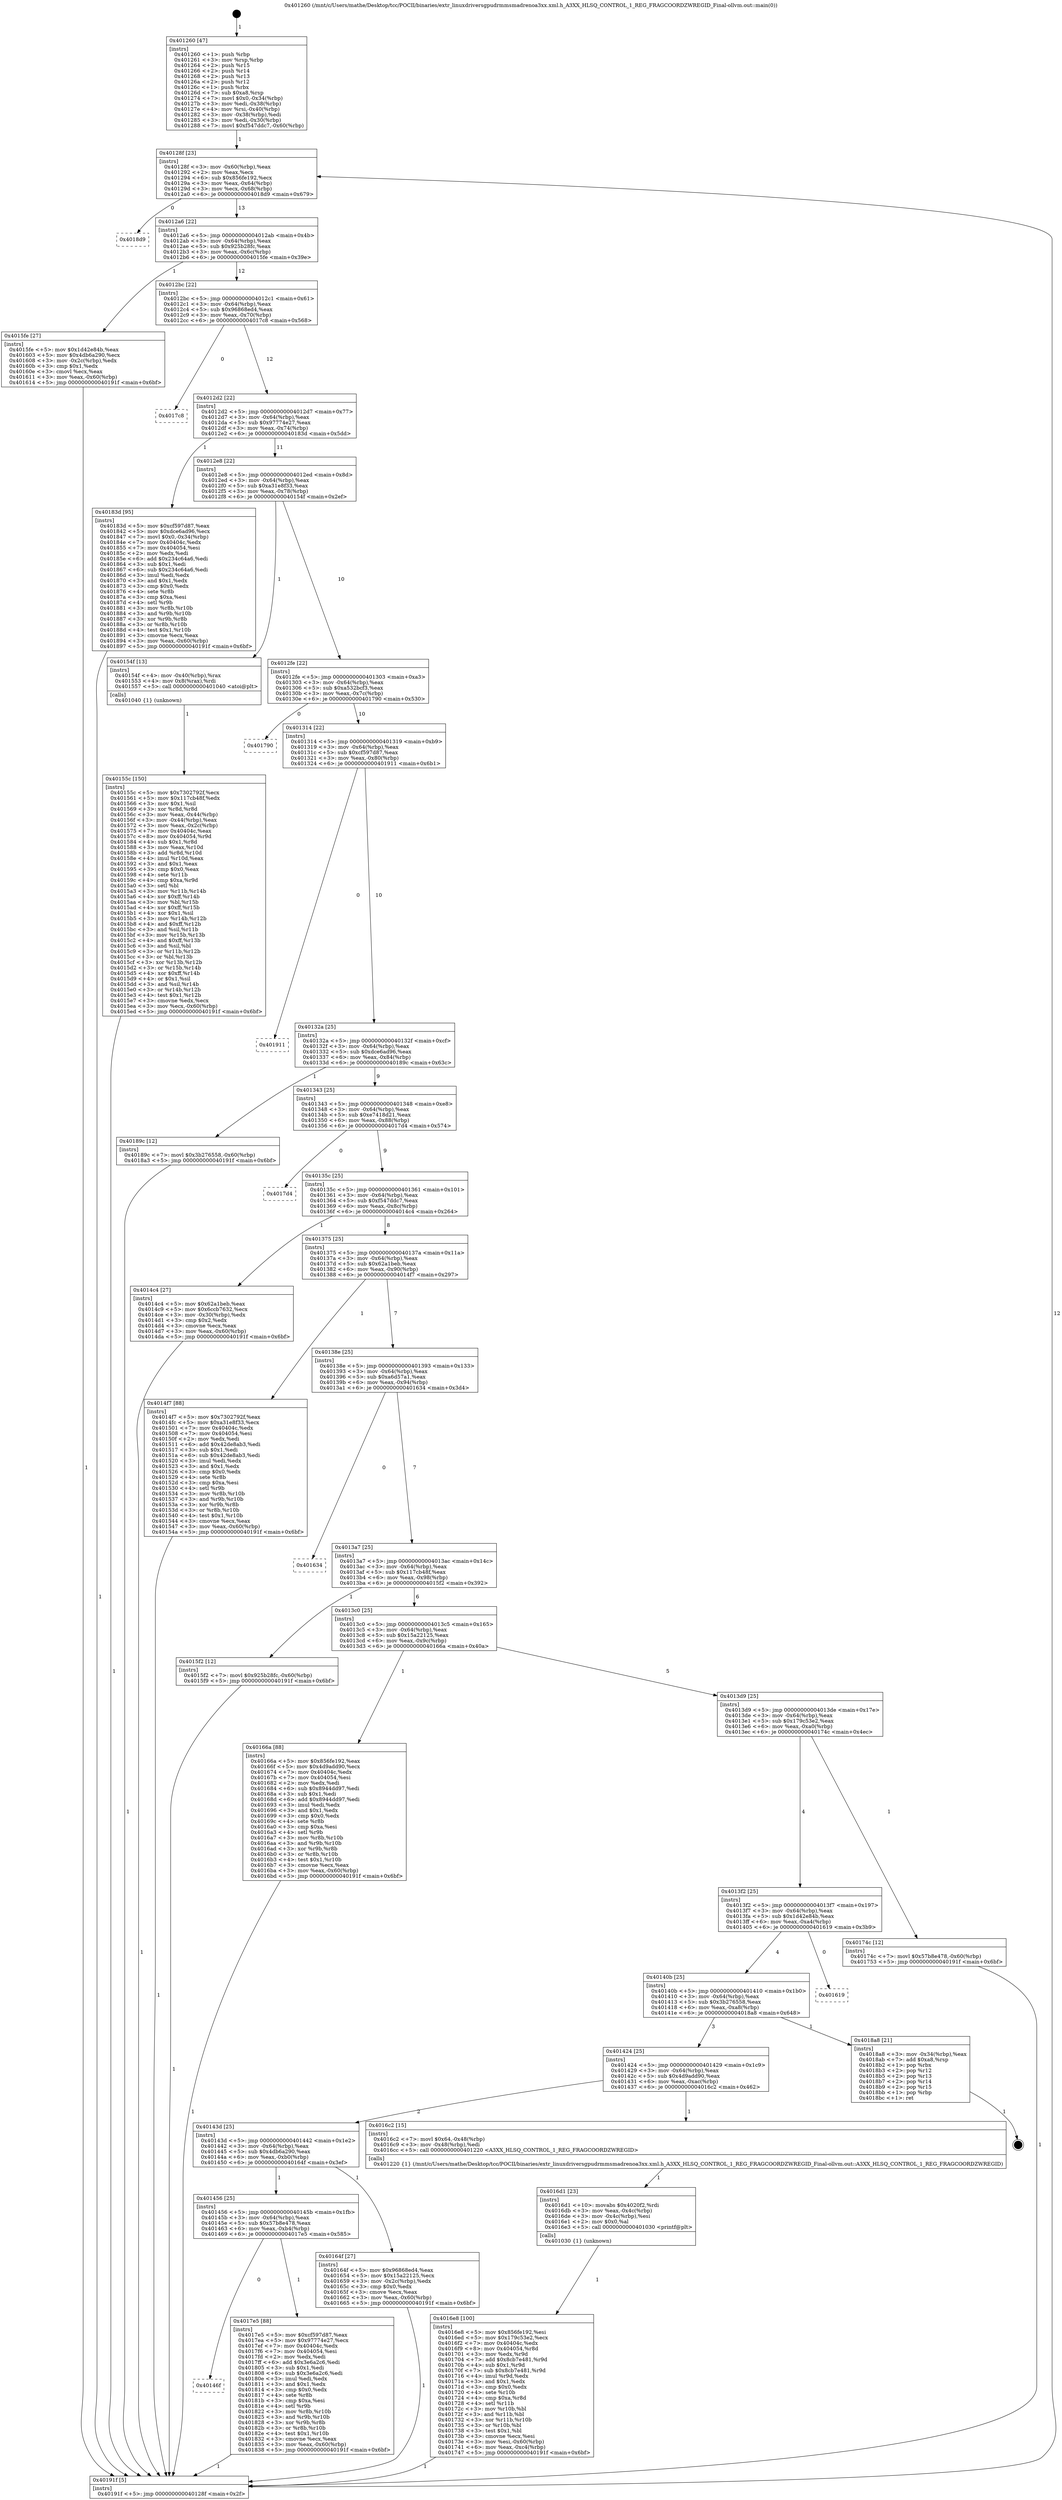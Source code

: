 digraph "0x401260" {
  label = "0x401260 (/mnt/c/Users/mathe/Desktop/tcc/POCII/binaries/extr_linuxdriversgpudrmmsmadrenoa3xx.xml.h_A3XX_HLSQ_CONTROL_1_REG_FRAGCOORDZWREGID_Final-ollvm.out::main(0))"
  labelloc = "t"
  node[shape=record]

  Entry [label="",width=0.3,height=0.3,shape=circle,fillcolor=black,style=filled]
  "0x40128f" [label="{
     0x40128f [23]\l
     | [instrs]\l
     &nbsp;&nbsp;0x40128f \<+3\>: mov -0x60(%rbp),%eax\l
     &nbsp;&nbsp;0x401292 \<+2\>: mov %eax,%ecx\l
     &nbsp;&nbsp;0x401294 \<+6\>: sub $0x856fe192,%ecx\l
     &nbsp;&nbsp;0x40129a \<+3\>: mov %eax,-0x64(%rbp)\l
     &nbsp;&nbsp;0x40129d \<+3\>: mov %ecx,-0x68(%rbp)\l
     &nbsp;&nbsp;0x4012a0 \<+6\>: je 00000000004018d9 \<main+0x679\>\l
  }"]
  "0x4018d9" [label="{
     0x4018d9\l
  }", style=dashed]
  "0x4012a6" [label="{
     0x4012a6 [22]\l
     | [instrs]\l
     &nbsp;&nbsp;0x4012a6 \<+5\>: jmp 00000000004012ab \<main+0x4b\>\l
     &nbsp;&nbsp;0x4012ab \<+3\>: mov -0x64(%rbp),%eax\l
     &nbsp;&nbsp;0x4012ae \<+5\>: sub $0x925b28fc,%eax\l
     &nbsp;&nbsp;0x4012b3 \<+3\>: mov %eax,-0x6c(%rbp)\l
     &nbsp;&nbsp;0x4012b6 \<+6\>: je 00000000004015fe \<main+0x39e\>\l
  }"]
  Exit [label="",width=0.3,height=0.3,shape=circle,fillcolor=black,style=filled,peripheries=2]
  "0x4015fe" [label="{
     0x4015fe [27]\l
     | [instrs]\l
     &nbsp;&nbsp;0x4015fe \<+5\>: mov $0x1d42e84b,%eax\l
     &nbsp;&nbsp;0x401603 \<+5\>: mov $0x4db6a290,%ecx\l
     &nbsp;&nbsp;0x401608 \<+3\>: mov -0x2c(%rbp),%edx\l
     &nbsp;&nbsp;0x40160b \<+3\>: cmp $0x1,%edx\l
     &nbsp;&nbsp;0x40160e \<+3\>: cmovl %ecx,%eax\l
     &nbsp;&nbsp;0x401611 \<+3\>: mov %eax,-0x60(%rbp)\l
     &nbsp;&nbsp;0x401614 \<+5\>: jmp 000000000040191f \<main+0x6bf\>\l
  }"]
  "0x4012bc" [label="{
     0x4012bc [22]\l
     | [instrs]\l
     &nbsp;&nbsp;0x4012bc \<+5\>: jmp 00000000004012c1 \<main+0x61\>\l
     &nbsp;&nbsp;0x4012c1 \<+3\>: mov -0x64(%rbp),%eax\l
     &nbsp;&nbsp;0x4012c4 \<+5\>: sub $0x96868ed4,%eax\l
     &nbsp;&nbsp;0x4012c9 \<+3\>: mov %eax,-0x70(%rbp)\l
     &nbsp;&nbsp;0x4012cc \<+6\>: je 00000000004017c8 \<main+0x568\>\l
  }"]
  "0x40146f" [label="{
     0x40146f\l
  }", style=dashed]
  "0x4017c8" [label="{
     0x4017c8\l
  }", style=dashed]
  "0x4012d2" [label="{
     0x4012d2 [22]\l
     | [instrs]\l
     &nbsp;&nbsp;0x4012d2 \<+5\>: jmp 00000000004012d7 \<main+0x77\>\l
     &nbsp;&nbsp;0x4012d7 \<+3\>: mov -0x64(%rbp),%eax\l
     &nbsp;&nbsp;0x4012da \<+5\>: sub $0x97774e27,%eax\l
     &nbsp;&nbsp;0x4012df \<+3\>: mov %eax,-0x74(%rbp)\l
     &nbsp;&nbsp;0x4012e2 \<+6\>: je 000000000040183d \<main+0x5dd\>\l
  }"]
  "0x4017e5" [label="{
     0x4017e5 [88]\l
     | [instrs]\l
     &nbsp;&nbsp;0x4017e5 \<+5\>: mov $0xcf597d87,%eax\l
     &nbsp;&nbsp;0x4017ea \<+5\>: mov $0x97774e27,%ecx\l
     &nbsp;&nbsp;0x4017ef \<+7\>: mov 0x40404c,%edx\l
     &nbsp;&nbsp;0x4017f6 \<+7\>: mov 0x404054,%esi\l
     &nbsp;&nbsp;0x4017fd \<+2\>: mov %edx,%edi\l
     &nbsp;&nbsp;0x4017ff \<+6\>: add $0x3e6a2c6,%edi\l
     &nbsp;&nbsp;0x401805 \<+3\>: sub $0x1,%edi\l
     &nbsp;&nbsp;0x401808 \<+6\>: sub $0x3e6a2c6,%edi\l
     &nbsp;&nbsp;0x40180e \<+3\>: imul %edi,%edx\l
     &nbsp;&nbsp;0x401811 \<+3\>: and $0x1,%edx\l
     &nbsp;&nbsp;0x401814 \<+3\>: cmp $0x0,%edx\l
     &nbsp;&nbsp;0x401817 \<+4\>: sete %r8b\l
     &nbsp;&nbsp;0x40181b \<+3\>: cmp $0xa,%esi\l
     &nbsp;&nbsp;0x40181e \<+4\>: setl %r9b\l
     &nbsp;&nbsp;0x401822 \<+3\>: mov %r8b,%r10b\l
     &nbsp;&nbsp;0x401825 \<+3\>: and %r9b,%r10b\l
     &nbsp;&nbsp;0x401828 \<+3\>: xor %r9b,%r8b\l
     &nbsp;&nbsp;0x40182b \<+3\>: or %r8b,%r10b\l
     &nbsp;&nbsp;0x40182e \<+4\>: test $0x1,%r10b\l
     &nbsp;&nbsp;0x401832 \<+3\>: cmovne %ecx,%eax\l
     &nbsp;&nbsp;0x401835 \<+3\>: mov %eax,-0x60(%rbp)\l
     &nbsp;&nbsp;0x401838 \<+5\>: jmp 000000000040191f \<main+0x6bf\>\l
  }"]
  "0x40183d" [label="{
     0x40183d [95]\l
     | [instrs]\l
     &nbsp;&nbsp;0x40183d \<+5\>: mov $0xcf597d87,%eax\l
     &nbsp;&nbsp;0x401842 \<+5\>: mov $0xdce6ad96,%ecx\l
     &nbsp;&nbsp;0x401847 \<+7\>: movl $0x0,-0x34(%rbp)\l
     &nbsp;&nbsp;0x40184e \<+7\>: mov 0x40404c,%edx\l
     &nbsp;&nbsp;0x401855 \<+7\>: mov 0x404054,%esi\l
     &nbsp;&nbsp;0x40185c \<+2\>: mov %edx,%edi\l
     &nbsp;&nbsp;0x40185e \<+6\>: add $0x234c64a6,%edi\l
     &nbsp;&nbsp;0x401864 \<+3\>: sub $0x1,%edi\l
     &nbsp;&nbsp;0x401867 \<+6\>: sub $0x234c64a6,%edi\l
     &nbsp;&nbsp;0x40186d \<+3\>: imul %edi,%edx\l
     &nbsp;&nbsp;0x401870 \<+3\>: and $0x1,%edx\l
     &nbsp;&nbsp;0x401873 \<+3\>: cmp $0x0,%edx\l
     &nbsp;&nbsp;0x401876 \<+4\>: sete %r8b\l
     &nbsp;&nbsp;0x40187a \<+3\>: cmp $0xa,%esi\l
     &nbsp;&nbsp;0x40187d \<+4\>: setl %r9b\l
     &nbsp;&nbsp;0x401881 \<+3\>: mov %r8b,%r10b\l
     &nbsp;&nbsp;0x401884 \<+3\>: and %r9b,%r10b\l
     &nbsp;&nbsp;0x401887 \<+3\>: xor %r9b,%r8b\l
     &nbsp;&nbsp;0x40188a \<+3\>: or %r8b,%r10b\l
     &nbsp;&nbsp;0x40188d \<+4\>: test $0x1,%r10b\l
     &nbsp;&nbsp;0x401891 \<+3\>: cmovne %ecx,%eax\l
     &nbsp;&nbsp;0x401894 \<+3\>: mov %eax,-0x60(%rbp)\l
     &nbsp;&nbsp;0x401897 \<+5\>: jmp 000000000040191f \<main+0x6bf\>\l
  }"]
  "0x4012e8" [label="{
     0x4012e8 [22]\l
     | [instrs]\l
     &nbsp;&nbsp;0x4012e8 \<+5\>: jmp 00000000004012ed \<main+0x8d\>\l
     &nbsp;&nbsp;0x4012ed \<+3\>: mov -0x64(%rbp),%eax\l
     &nbsp;&nbsp;0x4012f0 \<+5\>: sub $0xa31e8f33,%eax\l
     &nbsp;&nbsp;0x4012f5 \<+3\>: mov %eax,-0x78(%rbp)\l
     &nbsp;&nbsp;0x4012f8 \<+6\>: je 000000000040154f \<main+0x2ef\>\l
  }"]
  "0x4016e8" [label="{
     0x4016e8 [100]\l
     | [instrs]\l
     &nbsp;&nbsp;0x4016e8 \<+5\>: mov $0x856fe192,%esi\l
     &nbsp;&nbsp;0x4016ed \<+5\>: mov $0x179c53e2,%ecx\l
     &nbsp;&nbsp;0x4016f2 \<+7\>: mov 0x40404c,%edx\l
     &nbsp;&nbsp;0x4016f9 \<+8\>: mov 0x404054,%r8d\l
     &nbsp;&nbsp;0x401701 \<+3\>: mov %edx,%r9d\l
     &nbsp;&nbsp;0x401704 \<+7\>: add $0x8cb7e481,%r9d\l
     &nbsp;&nbsp;0x40170b \<+4\>: sub $0x1,%r9d\l
     &nbsp;&nbsp;0x40170f \<+7\>: sub $0x8cb7e481,%r9d\l
     &nbsp;&nbsp;0x401716 \<+4\>: imul %r9d,%edx\l
     &nbsp;&nbsp;0x40171a \<+3\>: and $0x1,%edx\l
     &nbsp;&nbsp;0x40171d \<+3\>: cmp $0x0,%edx\l
     &nbsp;&nbsp;0x401720 \<+4\>: sete %r10b\l
     &nbsp;&nbsp;0x401724 \<+4\>: cmp $0xa,%r8d\l
     &nbsp;&nbsp;0x401728 \<+4\>: setl %r11b\l
     &nbsp;&nbsp;0x40172c \<+3\>: mov %r10b,%bl\l
     &nbsp;&nbsp;0x40172f \<+3\>: and %r11b,%bl\l
     &nbsp;&nbsp;0x401732 \<+3\>: xor %r11b,%r10b\l
     &nbsp;&nbsp;0x401735 \<+3\>: or %r10b,%bl\l
     &nbsp;&nbsp;0x401738 \<+3\>: test $0x1,%bl\l
     &nbsp;&nbsp;0x40173b \<+3\>: cmovne %ecx,%esi\l
     &nbsp;&nbsp;0x40173e \<+3\>: mov %esi,-0x60(%rbp)\l
     &nbsp;&nbsp;0x401741 \<+6\>: mov %eax,-0xc4(%rbp)\l
     &nbsp;&nbsp;0x401747 \<+5\>: jmp 000000000040191f \<main+0x6bf\>\l
  }"]
  "0x40154f" [label="{
     0x40154f [13]\l
     | [instrs]\l
     &nbsp;&nbsp;0x40154f \<+4\>: mov -0x40(%rbp),%rax\l
     &nbsp;&nbsp;0x401553 \<+4\>: mov 0x8(%rax),%rdi\l
     &nbsp;&nbsp;0x401557 \<+5\>: call 0000000000401040 \<atoi@plt\>\l
     | [calls]\l
     &nbsp;&nbsp;0x401040 \{1\} (unknown)\l
  }"]
  "0x4012fe" [label="{
     0x4012fe [22]\l
     | [instrs]\l
     &nbsp;&nbsp;0x4012fe \<+5\>: jmp 0000000000401303 \<main+0xa3\>\l
     &nbsp;&nbsp;0x401303 \<+3\>: mov -0x64(%rbp),%eax\l
     &nbsp;&nbsp;0x401306 \<+5\>: sub $0xa532bcf3,%eax\l
     &nbsp;&nbsp;0x40130b \<+3\>: mov %eax,-0x7c(%rbp)\l
     &nbsp;&nbsp;0x40130e \<+6\>: je 0000000000401790 \<main+0x530\>\l
  }"]
  "0x4016d1" [label="{
     0x4016d1 [23]\l
     | [instrs]\l
     &nbsp;&nbsp;0x4016d1 \<+10\>: movabs $0x4020f2,%rdi\l
     &nbsp;&nbsp;0x4016db \<+3\>: mov %eax,-0x4c(%rbp)\l
     &nbsp;&nbsp;0x4016de \<+3\>: mov -0x4c(%rbp),%esi\l
     &nbsp;&nbsp;0x4016e1 \<+2\>: mov $0x0,%al\l
     &nbsp;&nbsp;0x4016e3 \<+5\>: call 0000000000401030 \<printf@plt\>\l
     | [calls]\l
     &nbsp;&nbsp;0x401030 \{1\} (unknown)\l
  }"]
  "0x401790" [label="{
     0x401790\l
  }", style=dashed]
  "0x401314" [label="{
     0x401314 [22]\l
     | [instrs]\l
     &nbsp;&nbsp;0x401314 \<+5\>: jmp 0000000000401319 \<main+0xb9\>\l
     &nbsp;&nbsp;0x401319 \<+3\>: mov -0x64(%rbp),%eax\l
     &nbsp;&nbsp;0x40131c \<+5\>: sub $0xcf597d87,%eax\l
     &nbsp;&nbsp;0x401321 \<+3\>: mov %eax,-0x80(%rbp)\l
     &nbsp;&nbsp;0x401324 \<+6\>: je 0000000000401911 \<main+0x6b1\>\l
  }"]
  "0x401456" [label="{
     0x401456 [25]\l
     | [instrs]\l
     &nbsp;&nbsp;0x401456 \<+5\>: jmp 000000000040145b \<main+0x1fb\>\l
     &nbsp;&nbsp;0x40145b \<+3\>: mov -0x64(%rbp),%eax\l
     &nbsp;&nbsp;0x40145e \<+5\>: sub $0x57b8e478,%eax\l
     &nbsp;&nbsp;0x401463 \<+6\>: mov %eax,-0xb4(%rbp)\l
     &nbsp;&nbsp;0x401469 \<+6\>: je 00000000004017e5 \<main+0x585\>\l
  }"]
  "0x401911" [label="{
     0x401911\l
  }", style=dashed]
  "0x40132a" [label="{
     0x40132a [25]\l
     | [instrs]\l
     &nbsp;&nbsp;0x40132a \<+5\>: jmp 000000000040132f \<main+0xcf\>\l
     &nbsp;&nbsp;0x40132f \<+3\>: mov -0x64(%rbp),%eax\l
     &nbsp;&nbsp;0x401332 \<+5\>: sub $0xdce6ad96,%eax\l
     &nbsp;&nbsp;0x401337 \<+6\>: mov %eax,-0x84(%rbp)\l
     &nbsp;&nbsp;0x40133d \<+6\>: je 000000000040189c \<main+0x63c\>\l
  }"]
  "0x40164f" [label="{
     0x40164f [27]\l
     | [instrs]\l
     &nbsp;&nbsp;0x40164f \<+5\>: mov $0x96868ed4,%eax\l
     &nbsp;&nbsp;0x401654 \<+5\>: mov $0x15a22125,%ecx\l
     &nbsp;&nbsp;0x401659 \<+3\>: mov -0x2c(%rbp),%edx\l
     &nbsp;&nbsp;0x40165c \<+3\>: cmp $0x0,%edx\l
     &nbsp;&nbsp;0x40165f \<+3\>: cmove %ecx,%eax\l
     &nbsp;&nbsp;0x401662 \<+3\>: mov %eax,-0x60(%rbp)\l
     &nbsp;&nbsp;0x401665 \<+5\>: jmp 000000000040191f \<main+0x6bf\>\l
  }"]
  "0x40189c" [label="{
     0x40189c [12]\l
     | [instrs]\l
     &nbsp;&nbsp;0x40189c \<+7\>: movl $0x3b276558,-0x60(%rbp)\l
     &nbsp;&nbsp;0x4018a3 \<+5\>: jmp 000000000040191f \<main+0x6bf\>\l
  }"]
  "0x401343" [label="{
     0x401343 [25]\l
     | [instrs]\l
     &nbsp;&nbsp;0x401343 \<+5\>: jmp 0000000000401348 \<main+0xe8\>\l
     &nbsp;&nbsp;0x401348 \<+3\>: mov -0x64(%rbp),%eax\l
     &nbsp;&nbsp;0x40134b \<+5\>: sub $0xe7418d21,%eax\l
     &nbsp;&nbsp;0x401350 \<+6\>: mov %eax,-0x88(%rbp)\l
     &nbsp;&nbsp;0x401356 \<+6\>: je 00000000004017d4 \<main+0x574\>\l
  }"]
  "0x40143d" [label="{
     0x40143d [25]\l
     | [instrs]\l
     &nbsp;&nbsp;0x40143d \<+5\>: jmp 0000000000401442 \<main+0x1e2\>\l
     &nbsp;&nbsp;0x401442 \<+3\>: mov -0x64(%rbp),%eax\l
     &nbsp;&nbsp;0x401445 \<+5\>: sub $0x4db6a290,%eax\l
     &nbsp;&nbsp;0x40144a \<+6\>: mov %eax,-0xb0(%rbp)\l
     &nbsp;&nbsp;0x401450 \<+6\>: je 000000000040164f \<main+0x3ef\>\l
  }"]
  "0x4017d4" [label="{
     0x4017d4\l
  }", style=dashed]
  "0x40135c" [label="{
     0x40135c [25]\l
     | [instrs]\l
     &nbsp;&nbsp;0x40135c \<+5\>: jmp 0000000000401361 \<main+0x101\>\l
     &nbsp;&nbsp;0x401361 \<+3\>: mov -0x64(%rbp),%eax\l
     &nbsp;&nbsp;0x401364 \<+5\>: sub $0xf547ddc7,%eax\l
     &nbsp;&nbsp;0x401369 \<+6\>: mov %eax,-0x8c(%rbp)\l
     &nbsp;&nbsp;0x40136f \<+6\>: je 00000000004014c4 \<main+0x264\>\l
  }"]
  "0x4016c2" [label="{
     0x4016c2 [15]\l
     | [instrs]\l
     &nbsp;&nbsp;0x4016c2 \<+7\>: movl $0x64,-0x48(%rbp)\l
     &nbsp;&nbsp;0x4016c9 \<+3\>: mov -0x48(%rbp),%edi\l
     &nbsp;&nbsp;0x4016cc \<+5\>: call 0000000000401220 \<A3XX_HLSQ_CONTROL_1_REG_FRAGCOORDZWREGID\>\l
     | [calls]\l
     &nbsp;&nbsp;0x401220 \{1\} (/mnt/c/Users/mathe/Desktop/tcc/POCII/binaries/extr_linuxdriversgpudrmmsmadrenoa3xx.xml.h_A3XX_HLSQ_CONTROL_1_REG_FRAGCOORDZWREGID_Final-ollvm.out::A3XX_HLSQ_CONTROL_1_REG_FRAGCOORDZWREGID)\l
  }"]
  "0x4014c4" [label="{
     0x4014c4 [27]\l
     | [instrs]\l
     &nbsp;&nbsp;0x4014c4 \<+5\>: mov $0x62a1beb,%eax\l
     &nbsp;&nbsp;0x4014c9 \<+5\>: mov $0x6ccb7632,%ecx\l
     &nbsp;&nbsp;0x4014ce \<+3\>: mov -0x30(%rbp),%edx\l
     &nbsp;&nbsp;0x4014d1 \<+3\>: cmp $0x2,%edx\l
     &nbsp;&nbsp;0x4014d4 \<+3\>: cmovne %ecx,%eax\l
     &nbsp;&nbsp;0x4014d7 \<+3\>: mov %eax,-0x60(%rbp)\l
     &nbsp;&nbsp;0x4014da \<+5\>: jmp 000000000040191f \<main+0x6bf\>\l
  }"]
  "0x401375" [label="{
     0x401375 [25]\l
     | [instrs]\l
     &nbsp;&nbsp;0x401375 \<+5\>: jmp 000000000040137a \<main+0x11a\>\l
     &nbsp;&nbsp;0x40137a \<+3\>: mov -0x64(%rbp),%eax\l
     &nbsp;&nbsp;0x40137d \<+5\>: sub $0x62a1beb,%eax\l
     &nbsp;&nbsp;0x401382 \<+6\>: mov %eax,-0x90(%rbp)\l
     &nbsp;&nbsp;0x401388 \<+6\>: je 00000000004014f7 \<main+0x297\>\l
  }"]
  "0x40191f" [label="{
     0x40191f [5]\l
     | [instrs]\l
     &nbsp;&nbsp;0x40191f \<+5\>: jmp 000000000040128f \<main+0x2f\>\l
  }"]
  "0x401260" [label="{
     0x401260 [47]\l
     | [instrs]\l
     &nbsp;&nbsp;0x401260 \<+1\>: push %rbp\l
     &nbsp;&nbsp;0x401261 \<+3\>: mov %rsp,%rbp\l
     &nbsp;&nbsp;0x401264 \<+2\>: push %r15\l
     &nbsp;&nbsp;0x401266 \<+2\>: push %r14\l
     &nbsp;&nbsp;0x401268 \<+2\>: push %r13\l
     &nbsp;&nbsp;0x40126a \<+2\>: push %r12\l
     &nbsp;&nbsp;0x40126c \<+1\>: push %rbx\l
     &nbsp;&nbsp;0x40126d \<+7\>: sub $0xa8,%rsp\l
     &nbsp;&nbsp;0x401274 \<+7\>: movl $0x0,-0x34(%rbp)\l
     &nbsp;&nbsp;0x40127b \<+3\>: mov %edi,-0x38(%rbp)\l
     &nbsp;&nbsp;0x40127e \<+4\>: mov %rsi,-0x40(%rbp)\l
     &nbsp;&nbsp;0x401282 \<+3\>: mov -0x38(%rbp),%edi\l
     &nbsp;&nbsp;0x401285 \<+3\>: mov %edi,-0x30(%rbp)\l
     &nbsp;&nbsp;0x401288 \<+7\>: movl $0xf547ddc7,-0x60(%rbp)\l
  }"]
  "0x401424" [label="{
     0x401424 [25]\l
     | [instrs]\l
     &nbsp;&nbsp;0x401424 \<+5\>: jmp 0000000000401429 \<main+0x1c9\>\l
     &nbsp;&nbsp;0x401429 \<+3\>: mov -0x64(%rbp),%eax\l
     &nbsp;&nbsp;0x40142c \<+5\>: sub $0x4d9add90,%eax\l
     &nbsp;&nbsp;0x401431 \<+6\>: mov %eax,-0xac(%rbp)\l
     &nbsp;&nbsp;0x401437 \<+6\>: je 00000000004016c2 \<main+0x462\>\l
  }"]
  "0x4014f7" [label="{
     0x4014f7 [88]\l
     | [instrs]\l
     &nbsp;&nbsp;0x4014f7 \<+5\>: mov $0x7302792f,%eax\l
     &nbsp;&nbsp;0x4014fc \<+5\>: mov $0xa31e8f33,%ecx\l
     &nbsp;&nbsp;0x401501 \<+7\>: mov 0x40404c,%edx\l
     &nbsp;&nbsp;0x401508 \<+7\>: mov 0x404054,%esi\l
     &nbsp;&nbsp;0x40150f \<+2\>: mov %edx,%edi\l
     &nbsp;&nbsp;0x401511 \<+6\>: add $0x42de8ab3,%edi\l
     &nbsp;&nbsp;0x401517 \<+3\>: sub $0x1,%edi\l
     &nbsp;&nbsp;0x40151a \<+6\>: sub $0x42de8ab3,%edi\l
     &nbsp;&nbsp;0x401520 \<+3\>: imul %edi,%edx\l
     &nbsp;&nbsp;0x401523 \<+3\>: and $0x1,%edx\l
     &nbsp;&nbsp;0x401526 \<+3\>: cmp $0x0,%edx\l
     &nbsp;&nbsp;0x401529 \<+4\>: sete %r8b\l
     &nbsp;&nbsp;0x40152d \<+3\>: cmp $0xa,%esi\l
     &nbsp;&nbsp;0x401530 \<+4\>: setl %r9b\l
     &nbsp;&nbsp;0x401534 \<+3\>: mov %r8b,%r10b\l
     &nbsp;&nbsp;0x401537 \<+3\>: and %r9b,%r10b\l
     &nbsp;&nbsp;0x40153a \<+3\>: xor %r9b,%r8b\l
     &nbsp;&nbsp;0x40153d \<+3\>: or %r8b,%r10b\l
     &nbsp;&nbsp;0x401540 \<+4\>: test $0x1,%r10b\l
     &nbsp;&nbsp;0x401544 \<+3\>: cmovne %ecx,%eax\l
     &nbsp;&nbsp;0x401547 \<+3\>: mov %eax,-0x60(%rbp)\l
     &nbsp;&nbsp;0x40154a \<+5\>: jmp 000000000040191f \<main+0x6bf\>\l
  }"]
  "0x40138e" [label="{
     0x40138e [25]\l
     | [instrs]\l
     &nbsp;&nbsp;0x40138e \<+5\>: jmp 0000000000401393 \<main+0x133\>\l
     &nbsp;&nbsp;0x401393 \<+3\>: mov -0x64(%rbp),%eax\l
     &nbsp;&nbsp;0x401396 \<+5\>: sub $0xa6d57a1,%eax\l
     &nbsp;&nbsp;0x40139b \<+6\>: mov %eax,-0x94(%rbp)\l
     &nbsp;&nbsp;0x4013a1 \<+6\>: je 0000000000401634 \<main+0x3d4\>\l
  }"]
  "0x40155c" [label="{
     0x40155c [150]\l
     | [instrs]\l
     &nbsp;&nbsp;0x40155c \<+5\>: mov $0x7302792f,%ecx\l
     &nbsp;&nbsp;0x401561 \<+5\>: mov $0x117cb48f,%edx\l
     &nbsp;&nbsp;0x401566 \<+3\>: mov $0x1,%sil\l
     &nbsp;&nbsp;0x401569 \<+3\>: xor %r8d,%r8d\l
     &nbsp;&nbsp;0x40156c \<+3\>: mov %eax,-0x44(%rbp)\l
     &nbsp;&nbsp;0x40156f \<+3\>: mov -0x44(%rbp),%eax\l
     &nbsp;&nbsp;0x401572 \<+3\>: mov %eax,-0x2c(%rbp)\l
     &nbsp;&nbsp;0x401575 \<+7\>: mov 0x40404c,%eax\l
     &nbsp;&nbsp;0x40157c \<+8\>: mov 0x404054,%r9d\l
     &nbsp;&nbsp;0x401584 \<+4\>: sub $0x1,%r8d\l
     &nbsp;&nbsp;0x401588 \<+3\>: mov %eax,%r10d\l
     &nbsp;&nbsp;0x40158b \<+3\>: add %r8d,%r10d\l
     &nbsp;&nbsp;0x40158e \<+4\>: imul %r10d,%eax\l
     &nbsp;&nbsp;0x401592 \<+3\>: and $0x1,%eax\l
     &nbsp;&nbsp;0x401595 \<+3\>: cmp $0x0,%eax\l
     &nbsp;&nbsp;0x401598 \<+4\>: sete %r11b\l
     &nbsp;&nbsp;0x40159c \<+4\>: cmp $0xa,%r9d\l
     &nbsp;&nbsp;0x4015a0 \<+3\>: setl %bl\l
     &nbsp;&nbsp;0x4015a3 \<+3\>: mov %r11b,%r14b\l
     &nbsp;&nbsp;0x4015a6 \<+4\>: xor $0xff,%r14b\l
     &nbsp;&nbsp;0x4015aa \<+3\>: mov %bl,%r15b\l
     &nbsp;&nbsp;0x4015ad \<+4\>: xor $0xff,%r15b\l
     &nbsp;&nbsp;0x4015b1 \<+4\>: xor $0x1,%sil\l
     &nbsp;&nbsp;0x4015b5 \<+3\>: mov %r14b,%r12b\l
     &nbsp;&nbsp;0x4015b8 \<+4\>: and $0xff,%r12b\l
     &nbsp;&nbsp;0x4015bc \<+3\>: and %sil,%r11b\l
     &nbsp;&nbsp;0x4015bf \<+3\>: mov %r15b,%r13b\l
     &nbsp;&nbsp;0x4015c2 \<+4\>: and $0xff,%r13b\l
     &nbsp;&nbsp;0x4015c6 \<+3\>: and %sil,%bl\l
     &nbsp;&nbsp;0x4015c9 \<+3\>: or %r11b,%r12b\l
     &nbsp;&nbsp;0x4015cc \<+3\>: or %bl,%r13b\l
     &nbsp;&nbsp;0x4015cf \<+3\>: xor %r13b,%r12b\l
     &nbsp;&nbsp;0x4015d2 \<+3\>: or %r15b,%r14b\l
     &nbsp;&nbsp;0x4015d5 \<+4\>: xor $0xff,%r14b\l
     &nbsp;&nbsp;0x4015d9 \<+4\>: or $0x1,%sil\l
     &nbsp;&nbsp;0x4015dd \<+3\>: and %sil,%r14b\l
     &nbsp;&nbsp;0x4015e0 \<+3\>: or %r14b,%r12b\l
     &nbsp;&nbsp;0x4015e3 \<+4\>: test $0x1,%r12b\l
     &nbsp;&nbsp;0x4015e7 \<+3\>: cmovne %edx,%ecx\l
     &nbsp;&nbsp;0x4015ea \<+3\>: mov %ecx,-0x60(%rbp)\l
     &nbsp;&nbsp;0x4015ed \<+5\>: jmp 000000000040191f \<main+0x6bf\>\l
  }"]
  "0x4018a8" [label="{
     0x4018a8 [21]\l
     | [instrs]\l
     &nbsp;&nbsp;0x4018a8 \<+3\>: mov -0x34(%rbp),%eax\l
     &nbsp;&nbsp;0x4018ab \<+7\>: add $0xa8,%rsp\l
     &nbsp;&nbsp;0x4018b2 \<+1\>: pop %rbx\l
     &nbsp;&nbsp;0x4018b3 \<+2\>: pop %r12\l
     &nbsp;&nbsp;0x4018b5 \<+2\>: pop %r13\l
     &nbsp;&nbsp;0x4018b7 \<+2\>: pop %r14\l
     &nbsp;&nbsp;0x4018b9 \<+2\>: pop %r15\l
     &nbsp;&nbsp;0x4018bb \<+1\>: pop %rbp\l
     &nbsp;&nbsp;0x4018bc \<+1\>: ret\l
  }"]
  "0x401634" [label="{
     0x401634\l
  }", style=dashed]
  "0x4013a7" [label="{
     0x4013a7 [25]\l
     | [instrs]\l
     &nbsp;&nbsp;0x4013a7 \<+5\>: jmp 00000000004013ac \<main+0x14c\>\l
     &nbsp;&nbsp;0x4013ac \<+3\>: mov -0x64(%rbp),%eax\l
     &nbsp;&nbsp;0x4013af \<+5\>: sub $0x117cb48f,%eax\l
     &nbsp;&nbsp;0x4013b4 \<+6\>: mov %eax,-0x98(%rbp)\l
     &nbsp;&nbsp;0x4013ba \<+6\>: je 00000000004015f2 \<main+0x392\>\l
  }"]
  "0x40140b" [label="{
     0x40140b [25]\l
     | [instrs]\l
     &nbsp;&nbsp;0x40140b \<+5\>: jmp 0000000000401410 \<main+0x1b0\>\l
     &nbsp;&nbsp;0x401410 \<+3\>: mov -0x64(%rbp),%eax\l
     &nbsp;&nbsp;0x401413 \<+5\>: sub $0x3b276558,%eax\l
     &nbsp;&nbsp;0x401418 \<+6\>: mov %eax,-0xa8(%rbp)\l
     &nbsp;&nbsp;0x40141e \<+6\>: je 00000000004018a8 \<main+0x648\>\l
  }"]
  "0x4015f2" [label="{
     0x4015f2 [12]\l
     | [instrs]\l
     &nbsp;&nbsp;0x4015f2 \<+7\>: movl $0x925b28fc,-0x60(%rbp)\l
     &nbsp;&nbsp;0x4015f9 \<+5\>: jmp 000000000040191f \<main+0x6bf\>\l
  }"]
  "0x4013c0" [label="{
     0x4013c0 [25]\l
     | [instrs]\l
     &nbsp;&nbsp;0x4013c0 \<+5\>: jmp 00000000004013c5 \<main+0x165\>\l
     &nbsp;&nbsp;0x4013c5 \<+3\>: mov -0x64(%rbp),%eax\l
     &nbsp;&nbsp;0x4013c8 \<+5\>: sub $0x15a22125,%eax\l
     &nbsp;&nbsp;0x4013cd \<+6\>: mov %eax,-0x9c(%rbp)\l
     &nbsp;&nbsp;0x4013d3 \<+6\>: je 000000000040166a \<main+0x40a\>\l
  }"]
  "0x401619" [label="{
     0x401619\l
  }", style=dashed]
  "0x40166a" [label="{
     0x40166a [88]\l
     | [instrs]\l
     &nbsp;&nbsp;0x40166a \<+5\>: mov $0x856fe192,%eax\l
     &nbsp;&nbsp;0x40166f \<+5\>: mov $0x4d9add90,%ecx\l
     &nbsp;&nbsp;0x401674 \<+7\>: mov 0x40404c,%edx\l
     &nbsp;&nbsp;0x40167b \<+7\>: mov 0x404054,%esi\l
     &nbsp;&nbsp;0x401682 \<+2\>: mov %edx,%edi\l
     &nbsp;&nbsp;0x401684 \<+6\>: sub $0x8944dd97,%edi\l
     &nbsp;&nbsp;0x40168a \<+3\>: sub $0x1,%edi\l
     &nbsp;&nbsp;0x40168d \<+6\>: add $0x8944dd97,%edi\l
     &nbsp;&nbsp;0x401693 \<+3\>: imul %edi,%edx\l
     &nbsp;&nbsp;0x401696 \<+3\>: and $0x1,%edx\l
     &nbsp;&nbsp;0x401699 \<+3\>: cmp $0x0,%edx\l
     &nbsp;&nbsp;0x40169c \<+4\>: sete %r8b\l
     &nbsp;&nbsp;0x4016a0 \<+3\>: cmp $0xa,%esi\l
     &nbsp;&nbsp;0x4016a3 \<+4\>: setl %r9b\l
     &nbsp;&nbsp;0x4016a7 \<+3\>: mov %r8b,%r10b\l
     &nbsp;&nbsp;0x4016aa \<+3\>: and %r9b,%r10b\l
     &nbsp;&nbsp;0x4016ad \<+3\>: xor %r9b,%r8b\l
     &nbsp;&nbsp;0x4016b0 \<+3\>: or %r8b,%r10b\l
     &nbsp;&nbsp;0x4016b3 \<+4\>: test $0x1,%r10b\l
     &nbsp;&nbsp;0x4016b7 \<+3\>: cmovne %ecx,%eax\l
     &nbsp;&nbsp;0x4016ba \<+3\>: mov %eax,-0x60(%rbp)\l
     &nbsp;&nbsp;0x4016bd \<+5\>: jmp 000000000040191f \<main+0x6bf\>\l
  }"]
  "0x4013d9" [label="{
     0x4013d9 [25]\l
     | [instrs]\l
     &nbsp;&nbsp;0x4013d9 \<+5\>: jmp 00000000004013de \<main+0x17e\>\l
     &nbsp;&nbsp;0x4013de \<+3\>: mov -0x64(%rbp),%eax\l
     &nbsp;&nbsp;0x4013e1 \<+5\>: sub $0x179c53e2,%eax\l
     &nbsp;&nbsp;0x4013e6 \<+6\>: mov %eax,-0xa0(%rbp)\l
     &nbsp;&nbsp;0x4013ec \<+6\>: je 000000000040174c \<main+0x4ec\>\l
  }"]
  "0x4013f2" [label="{
     0x4013f2 [25]\l
     | [instrs]\l
     &nbsp;&nbsp;0x4013f2 \<+5\>: jmp 00000000004013f7 \<main+0x197\>\l
     &nbsp;&nbsp;0x4013f7 \<+3\>: mov -0x64(%rbp),%eax\l
     &nbsp;&nbsp;0x4013fa \<+5\>: sub $0x1d42e84b,%eax\l
     &nbsp;&nbsp;0x4013ff \<+6\>: mov %eax,-0xa4(%rbp)\l
     &nbsp;&nbsp;0x401405 \<+6\>: je 0000000000401619 \<main+0x3b9\>\l
  }"]
  "0x40174c" [label="{
     0x40174c [12]\l
     | [instrs]\l
     &nbsp;&nbsp;0x40174c \<+7\>: movl $0x57b8e478,-0x60(%rbp)\l
     &nbsp;&nbsp;0x401753 \<+5\>: jmp 000000000040191f \<main+0x6bf\>\l
  }"]
  Entry -> "0x401260" [label=" 1"]
  "0x40128f" -> "0x4018d9" [label=" 0"]
  "0x40128f" -> "0x4012a6" [label=" 13"]
  "0x4018a8" -> Exit [label=" 1"]
  "0x4012a6" -> "0x4015fe" [label=" 1"]
  "0x4012a6" -> "0x4012bc" [label=" 12"]
  "0x40189c" -> "0x40191f" [label=" 1"]
  "0x4012bc" -> "0x4017c8" [label=" 0"]
  "0x4012bc" -> "0x4012d2" [label=" 12"]
  "0x40183d" -> "0x40191f" [label=" 1"]
  "0x4012d2" -> "0x40183d" [label=" 1"]
  "0x4012d2" -> "0x4012e8" [label=" 11"]
  "0x4017e5" -> "0x40191f" [label=" 1"]
  "0x4012e8" -> "0x40154f" [label=" 1"]
  "0x4012e8" -> "0x4012fe" [label=" 10"]
  "0x401456" -> "0x4017e5" [label=" 1"]
  "0x4012fe" -> "0x401790" [label=" 0"]
  "0x4012fe" -> "0x401314" [label=" 10"]
  "0x401456" -> "0x40146f" [label=" 0"]
  "0x401314" -> "0x401911" [label=" 0"]
  "0x401314" -> "0x40132a" [label=" 10"]
  "0x40174c" -> "0x40191f" [label=" 1"]
  "0x40132a" -> "0x40189c" [label=" 1"]
  "0x40132a" -> "0x401343" [label=" 9"]
  "0x4016e8" -> "0x40191f" [label=" 1"]
  "0x401343" -> "0x4017d4" [label=" 0"]
  "0x401343" -> "0x40135c" [label=" 9"]
  "0x4016c2" -> "0x4016d1" [label=" 1"]
  "0x40135c" -> "0x4014c4" [label=" 1"]
  "0x40135c" -> "0x401375" [label=" 8"]
  "0x4014c4" -> "0x40191f" [label=" 1"]
  "0x401260" -> "0x40128f" [label=" 1"]
  "0x40191f" -> "0x40128f" [label=" 12"]
  "0x40166a" -> "0x40191f" [label=" 1"]
  "0x401375" -> "0x4014f7" [label=" 1"]
  "0x401375" -> "0x40138e" [label=" 7"]
  "0x4014f7" -> "0x40191f" [label=" 1"]
  "0x40154f" -> "0x40155c" [label=" 1"]
  "0x40155c" -> "0x40191f" [label=" 1"]
  "0x40143d" -> "0x401456" [label=" 1"]
  "0x40138e" -> "0x401634" [label=" 0"]
  "0x40138e" -> "0x4013a7" [label=" 7"]
  "0x40143d" -> "0x40164f" [label=" 1"]
  "0x4013a7" -> "0x4015f2" [label=" 1"]
  "0x4013a7" -> "0x4013c0" [label=" 6"]
  "0x4015f2" -> "0x40191f" [label=" 1"]
  "0x4015fe" -> "0x40191f" [label=" 1"]
  "0x401424" -> "0x40143d" [label=" 2"]
  "0x4013c0" -> "0x40166a" [label=" 1"]
  "0x4013c0" -> "0x4013d9" [label=" 5"]
  "0x401424" -> "0x4016c2" [label=" 1"]
  "0x4013d9" -> "0x40174c" [label=" 1"]
  "0x4013d9" -> "0x4013f2" [label=" 4"]
  "0x40164f" -> "0x40191f" [label=" 1"]
  "0x4013f2" -> "0x401619" [label=" 0"]
  "0x4013f2" -> "0x40140b" [label=" 4"]
  "0x4016d1" -> "0x4016e8" [label=" 1"]
  "0x40140b" -> "0x4018a8" [label=" 1"]
  "0x40140b" -> "0x401424" [label=" 3"]
}
